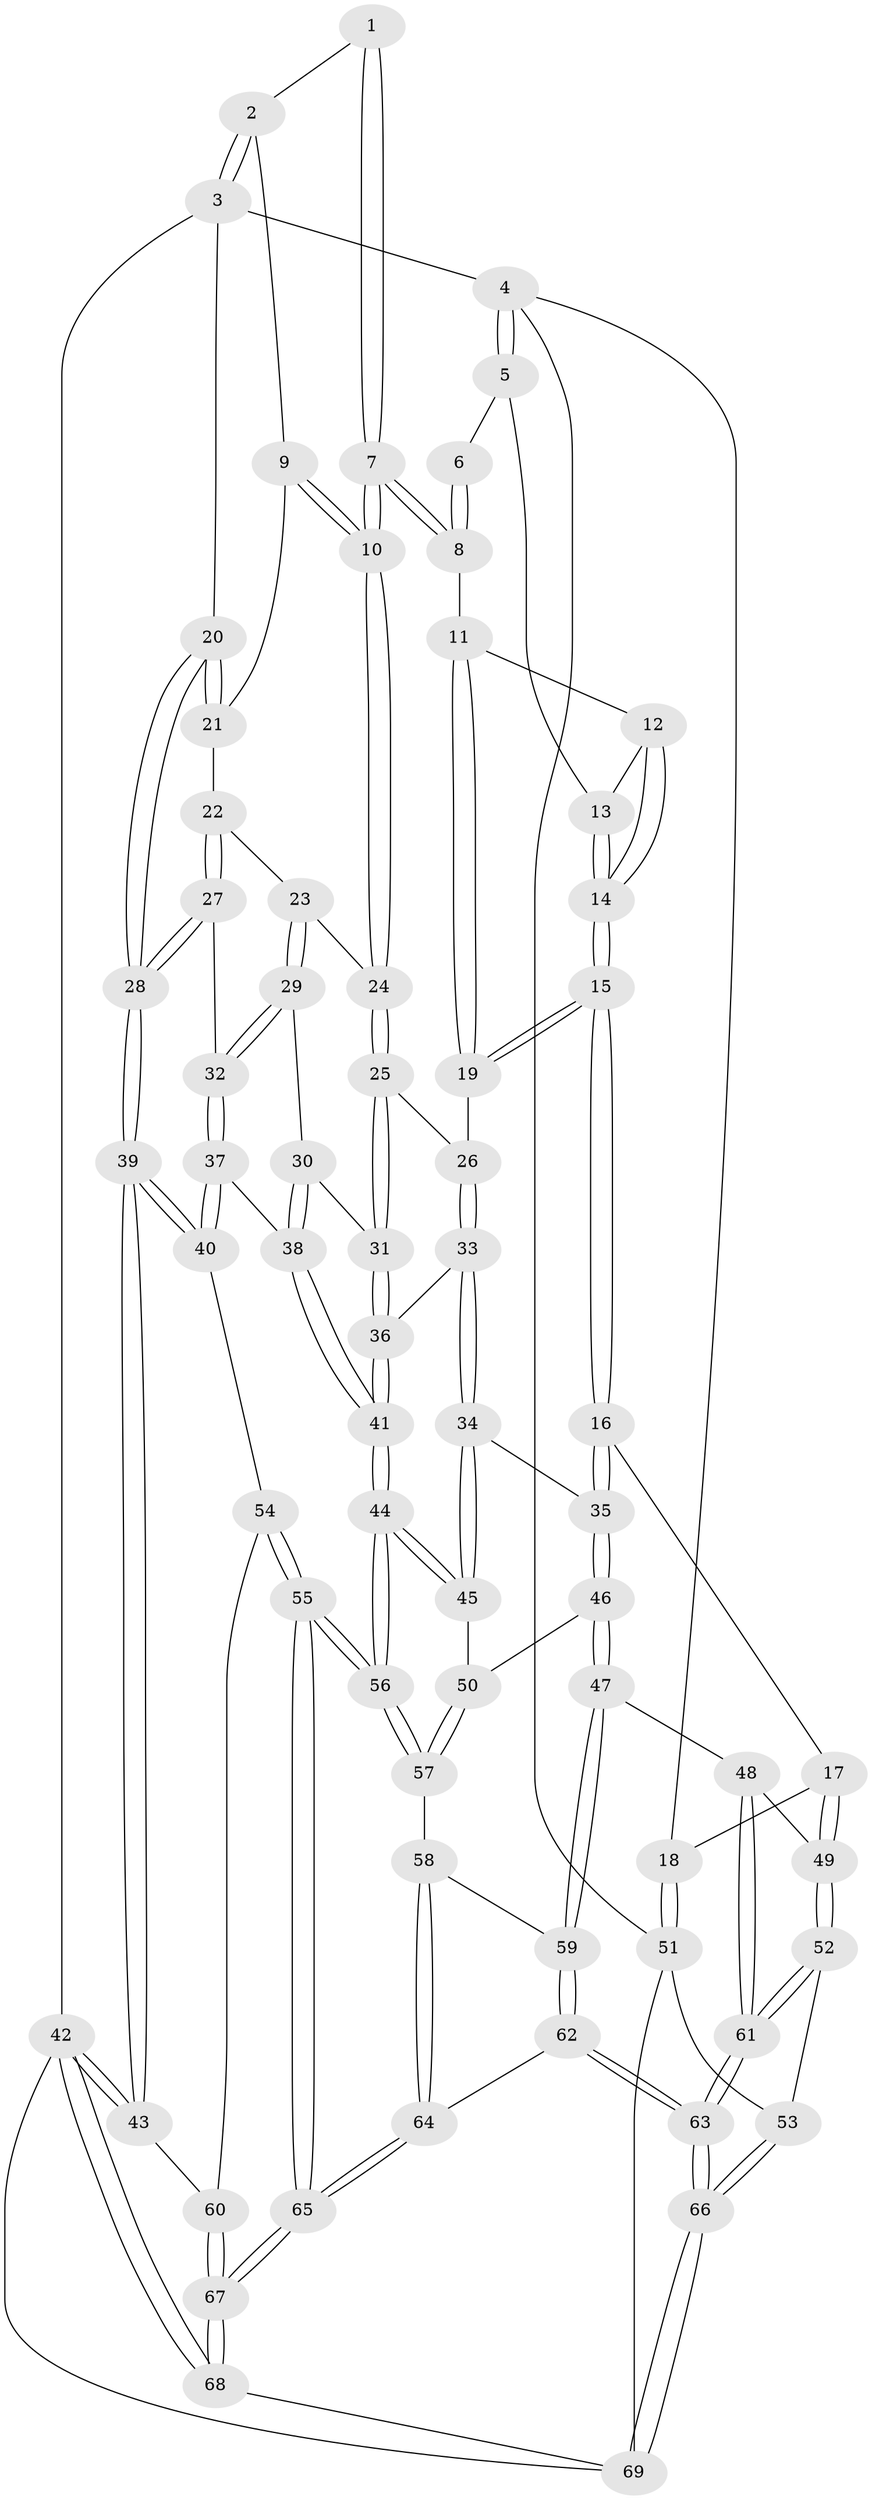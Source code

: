 // Generated by graph-tools (version 1.1) at 2025/11/02/27/25 16:11:54]
// undirected, 69 vertices, 169 edges
graph export_dot {
graph [start="1"]
  node [color=gray90,style=filled];
  1 [pos="+0.6646534201943372+0"];
  2 [pos="+0.8630579575386867+0"];
  3 [pos="+1+0"];
  4 [pos="+0+0"];
  5 [pos="+0.2257678513357822+0"];
  6 [pos="+0.5143336565209989+0"];
  7 [pos="+0.6688755892977151+0.15303230871264717"];
  8 [pos="+0.6080458861069719+0.13597027178330884"];
  9 [pos="+0.7786341453401326+0.126661745241849"];
  10 [pos="+0.6749855095003156+0.15747893525478673"];
  11 [pos="+0.5507577183133862+0.14056282868277675"];
  12 [pos="+0.5431907700377769+0.13706641869935263"];
  13 [pos="+0.2965871241418038+0"];
  14 [pos="+0.36685221955466124+0.20224824710282466"];
  15 [pos="+0.35942986079139894+0.3079745405668681"];
  16 [pos="+0.34032839845238994+0.32762890199727573"];
  17 [pos="+0.11325697823047493+0.37508090968282165"];
  18 [pos="+0+0.2650939127648661"];
  19 [pos="+0.47402331576157125+0.2974884714830202"];
  20 [pos="+1+0"];
  21 [pos="+0.8029597172261895+0.138239121313864"];
  22 [pos="+0.8716960838523787+0.23201324019706718"];
  23 [pos="+0.8006359869303472+0.3057491399628494"];
  24 [pos="+0.6713989936488665+0.23497253271518032"];
  25 [pos="+0.6451123871183324+0.2947834481610306"];
  26 [pos="+0.4849897612150937+0.3022974699592549"];
  27 [pos="+0.9657781375232345+0.2655559480270223"];
  28 [pos="+1+0.15685969746082373"];
  29 [pos="+0.8028252393675472+0.3696057008174938"];
  30 [pos="+0.7890599083821618+0.38013402098358473"];
  31 [pos="+0.6674178632053106+0.4111115751381963"];
  32 [pos="+0.9009482772898912+0.38922808772878975"];
  33 [pos="+0.5772231706915157+0.4772737801899651"];
  34 [pos="+0.5682164889274879+0.485997853331363"];
  35 [pos="+0.44728877848022536+0.5083677796505596"];
  36 [pos="+0.6531376274417906+0.4442146881832576"];
  37 [pos="+0.9516244354664151+0.5380128428501674"];
  38 [pos="+0.8367462813478993+0.5635418903385168"];
  39 [pos="+1+0.546364640109506"];
  40 [pos="+0.997494806556393+0.5531391678789316"];
  41 [pos="+0.7887061277728818+0.586384524866118"];
  42 [pos="+1+1"];
  43 [pos="+1+0.8209782437767167"];
  44 [pos="+0.7270526750499278+0.7167686099706553"];
  45 [pos="+0.5973609948336243+0.6207962282636287"];
  46 [pos="+0.4092935591008913+0.5767569897380129"];
  47 [pos="+0.3120917458920677+0.6417406169181132"];
  48 [pos="+0.31090573521148107+0.6419257018862555"];
  49 [pos="+0.20566589546403732+0.5921188080880417"];
  50 [pos="+0.5143017501100937+0.6573097132545304"];
  51 [pos="+0+0.743379823558668"];
  52 [pos="+0.07762438871212855+0.7369071087350527"];
  53 [pos="+0.00444753183069518+0.7720891504167944"];
  54 [pos="+0.9285702550810903+0.7288117714996509"];
  55 [pos="+0.7381112315031645+0.8140988289332773"];
  56 [pos="+0.7287951460076793+0.7703669319761495"];
  57 [pos="+0.5106431754961142+0.7080677575683576"];
  58 [pos="+0.4732878262501089+0.7553924955343692"];
  59 [pos="+0.4357273125631829+0.7468747547010645"];
  60 [pos="+1+0.8280923952645195"];
  61 [pos="+0.2773196405283608+0.8531309616420258"];
  62 [pos="+0.33845540393134993+0.8967158527111787"];
  63 [pos="+0.29425019645177375+0.9155647433848638"];
  64 [pos="+0.5340646032721154+0.8691610683658507"];
  65 [pos="+0.722585948309755+0.9635057341462537"];
  66 [pos="+0.2225975436615713+1"];
  67 [pos="+0.7233183660487754+0.9657809700185598"];
  68 [pos="+0.7267544415091021+1"];
  69 [pos="+0.2179762575155718+1"];
  1 -- 2;
  1 -- 7;
  1 -- 7;
  2 -- 3;
  2 -- 3;
  2 -- 9;
  3 -- 4;
  3 -- 20;
  3 -- 42;
  4 -- 5;
  4 -- 5;
  4 -- 18;
  4 -- 51;
  5 -- 6;
  5 -- 13;
  6 -- 8;
  6 -- 8;
  7 -- 8;
  7 -- 8;
  7 -- 10;
  7 -- 10;
  8 -- 11;
  9 -- 10;
  9 -- 10;
  9 -- 21;
  10 -- 24;
  10 -- 24;
  11 -- 12;
  11 -- 19;
  11 -- 19;
  12 -- 13;
  12 -- 14;
  12 -- 14;
  13 -- 14;
  13 -- 14;
  14 -- 15;
  14 -- 15;
  15 -- 16;
  15 -- 16;
  15 -- 19;
  15 -- 19;
  16 -- 17;
  16 -- 35;
  16 -- 35;
  17 -- 18;
  17 -- 49;
  17 -- 49;
  18 -- 51;
  18 -- 51;
  19 -- 26;
  20 -- 21;
  20 -- 21;
  20 -- 28;
  20 -- 28;
  21 -- 22;
  22 -- 23;
  22 -- 27;
  22 -- 27;
  23 -- 24;
  23 -- 29;
  23 -- 29;
  24 -- 25;
  24 -- 25;
  25 -- 26;
  25 -- 31;
  25 -- 31;
  26 -- 33;
  26 -- 33;
  27 -- 28;
  27 -- 28;
  27 -- 32;
  28 -- 39;
  28 -- 39;
  29 -- 30;
  29 -- 32;
  29 -- 32;
  30 -- 31;
  30 -- 38;
  30 -- 38;
  31 -- 36;
  31 -- 36;
  32 -- 37;
  32 -- 37;
  33 -- 34;
  33 -- 34;
  33 -- 36;
  34 -- 35;
  34 -- 45;
  34 -- 45;
  35 -- 46;
  35 -- 46;
  36 -- 41;
  36 -- 41;
  37 -- 38;
  37 -- 40;
  37 -- 40;
  38 -- 41;
  38 -- 41;
  39 -- 40;
  39 -- 40;
  39 -- 43;
  39 -- 43;
  40 -- 54;
  41 -- 44;
  41 -- 44;
  42 -- 43;
  42 -- 43;
  42 -- 68;
  42 -- 68;
  42 -- 69;
  43 -- 60;
  44 -- 45;
  44 -- 45;
  44 -- 56;
  44 -- 56;
  45 -- 50;
  46 -- 47;
  46 -- 47;
  46 -- 50;
  47 -- 48;
  47 -- 59;
  47 -- 59;
  48 -- 49;
  48 -- 61;
  48 -- 61;
  49 -- 52;
  49 -- 52;
  50 -- 57;
  50 -- 57;
  51 -- 53;
  51 -- 69;
  52 -- 53;
  52 -- 61;
  52 -- 61;
  53 -- 66;
  53 -- 66;
  54 -- 55;
  54 -- 55;
  54 -- 60;
  55 -- 56;
  55 -- 56;
  55 -- 65;
  55 -- 65;
  56 -- 57;
  56 -- 57;
  57 -- 58;
  58 -- 59;
  58 -- 64;
  58 -- 64;
  59 -- 62;
  59 -- 62;
  60 -- 67;
  60 -- 67;
  61 -- 63;
  61 -- 63;
  62 -- 63;
  62 -- 63;
  62 -- 64;
  63 -- 66;
  63 -- 66;
  64 -- 65;
  64 -- 65;
  65 -- 67;
  65 -- 67;
  66 -- 69;
  66 -- 69;
  67 -- 68;
  67 -- 68;
  68 -- 69;
}
